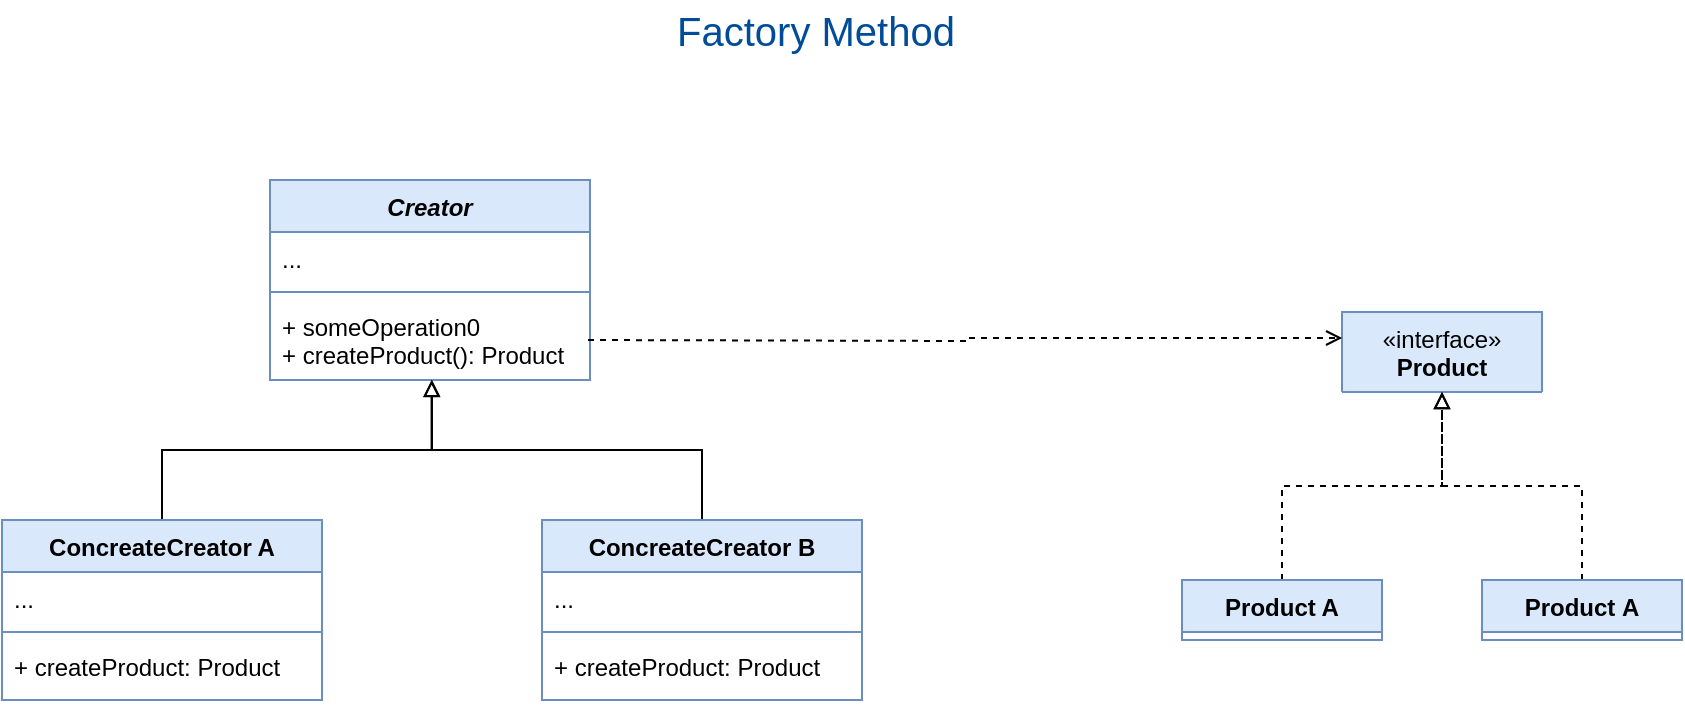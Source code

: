 <mxfile version="21.1.2" type="google">
  <diagram id="C5RBs43oDa-KdzZeNtuy" name="Page-1">
    <mxGraphModel grid="1" page="1" gridSize="10" guides="1" tooltips="1" connect="1" arrows="1" fold="1" pageScale="1" pageWidth="827" pageHeight="1169" math="0" shadow="0">
      <root>
        <mxCell id="WIyWlLk6GJQsqaUBKTNV-0" />
        <mxCell id="WIyWlLk6GJQsqaUBKTNV-1" parent="WIyWlLk6GJQsqaUBKTNV-0" />
        <mxCell id="VCJESpt-KBv_fy-IKeRf-0" value="&lt;i&gt;Creator&lt;/i&gt;" style="swimlane;fontStyle=1;align=center;verticalAlign=top;childLayout=stackLayout;horizontal=1;startSize=26;horizontalStack=0;resizeParent=1;resizeParentMax=0;resizeLast=0;collapsible=1;marginBottom=0;whiteSpace=wrap;html=1;fillColor=#dae8fc;strokeColor=#6c8ebf;" vertex="1" parent="WIyWlLk6GJQsqaUBKTNV-1">
          <mxGeometry x="334" y="140" width="160" height="100" as="geometry" />
        </mxCell>
        <mxCell id="VCJESpt-KBv_fy-IKeRf-1" value="..." style="text;strokeColor=none;fillColor=none;align=left;verticalAlign=top;spacingLeft=4;spacingRight=4;overflow=hidden;rotatable=0;points=[[0,0.5],[1,0.5]];portConstraint=eastwest;whiteSpace=wrap;html=1;" vertex="1" parent="VCJESpt-KBv_fy-IKeRf-0">
          <mxGeometry y="26" width="160" height="26" as="geometry" />
        </mxCell>
        <mxCell id="VCJESpt-KBv_fy-IKeRf-2" value="" style="line;strokeWidth=1;fillColor=none;align=left;verticalAlign=middle;spacingTop=-1;spacingLeft=3;spacingRight=3;rotatable=0;labelPosition=right;points=[];portConstraint=eastwest;strokeColor=inherit;" vertex="1" parent="VCJESpt-KBv_fy-IKeRf-0">
          <mxGeometry y="52" width="160" height="8" as="geometry" />
        </mxCell>
        <mxCell id="VCJESpt-KBv_fy-IKeRf-3" value="&lt;div&gt;+ someOperation0&lt;/div&gt;&lt;div&gt;+ createProduct(): Product&lt;/div&gt;" style="text;strokeColor=none;fillColor=none;align=left;verticalAlign=top;spacingLeft=4;spacingRight=4;overflow=hidden;rotatable=0;points=[[0,0.5],[1,0.5]];portConstraint=eastwest;whiteSpace=wrap;html=1;" vertex="1" parent="VCJESpt-KBv_fy-IKeRf-0">
          <mxGeometry y="60" width="160" height="40" as="geometry" />
        </mxCell>
        <mxCell id="VCJESpt-KBv_fy-IKeRf-12" style="edgeStyle=orthogonalEdgeStyle;rounded=0;orthogonalLoop=1;jettySize=auto;html=1;exitX=0.5;exitY=0;exitDx=0;exitDy=0;endArrow=block;endFill=0;entryX=0.505;entryY=1;entryDx=0;entryDy=0;entryPerimeter=0;" edge="1" parent="WIyWlLk6GJQsqaUBKTNV-1" source="VCJESpt-KBv_fy-IKeRf-4" target="VCJESpt-KBv_fy-IKeRf-3">
          <mxGeometry relative="1" as="geometry">
            <mxPoint x="420" y="260" as="targetPoint" />
          </mxGeometry>
        </mxCell>
        <mxCell id="VCJESpt-KBv_fy-IKeRf-4" value="ConcreateCreator A" style="swimlane;fontStyle=1;align=center;verticalAlign=top;childLayout=stackLayout;horizontal=1;startSize=26;horizontalStack=0;resizeParent=1;resizeParentMax=0;resizeLast=0;collapsible=1;marginBottom=0;whiteSpace=wrap;html=1;fillColor=#dae8fc;strokeColor=#6c8ebf;" vertex="1" parent="WIyWlLk6GJQsqaUBKTNV-1">
          <mxGeometry x="200" y="310" width="160" height="90" as="geometry" />
        </mxCell>
        <mxCell id="VCJESpt-KBv_fy-IKeRf-5" value="..." style="text;strokeColor=none;fillColor=none;align=left;verticalAlign=top;spacingLeft=4;spacingRight=4;overflow=hidden;rotatable=0;points=[[0,0.5],[1,0.5]];portConstraint=eastwest;whiteSpace=wrap;html=1;" vertex="1" parent="VCJESpt-KBv_fy-IKeRf-4">
          <mxGeometry y="26" width="160" height="26" as="geometry" />
        </mxCell>
        <mxCell id="VCJESpt-KBv_fy-IKeRf-6" value="" style="line;strokeWidth=1;fillColor=none;align=left;verticalAlign=middle;spacingTop=-1;spacingLeft=3;spacingRight=3;rotatable=0;labelPosition=right;points=[];portConstraint=eastwest;strokeColor=inherit;" vertex="1" parent="VCJESpt-KBv_fy-IKeRf-4">
          <mxGeometry y="52" width="160" height="8" as="geometry" />
        </mxCell>
        <mxCell id="VCJESpt-KBv_fy-IKeRf-7" value="&lt;div&gt;+ createProduct: Product&lt;br&gt;&lt;/div&gt;" style="text;strokeColor=none;fillColor=none;align=left;verticalAlign=top;spacingLeft=4;spacingRight=4;overflow=hidden;rotatable=0;points=[[0,0.5],[1,0.5]];portConstraint=eastwest;whiteSpace=wrap;html=1;" vertex="1" parent="VCJESpt-KBv_fy-IKeRf-4">
          <mxGeometry y="60" width="160" height="30" as="geometry" />
        </mxCell>
        <mxCell id="VCJESpt-KBv_fy-IKeRf-13" style="edgeStyle=orthogonalEdgeStyle;rounded=0;orthogonalLoop=1;jettySize=auto;html=1;exitX=0.5;exitY=0;exitDx=0;exitDy=0;entryX=0.506;entryY=0.996;entryDx=0;entryDy=0;entryPerimeter=0;endArrow=block;endFill=0;" edge="1" parent="WIyWlLk6GJQsqaUBKTNV-1" source="VCJESpt-KBv_fy-IKeRf-8" target="VCJESpt-KBv_fy-IKeRf-3">
          <mxGeometry relative="1" as="geometry" />
        </mxCell>
        <mxCell id="VCJESpt-KBv_fy-IKeRf-8" value="ConcreateCreator B" style="swimlane;fontStyle=1;align=center;verticalAlign=top;childLayout=stackLayout;horizontal=1;startSize=26;horizontalStack=0;resizeParent=1;resizeParentMax=0;resizeLast=0;collapsible=1;marginBottom=0;whiteSpace=wrap;html=1;fillColor=#dae8fc;strokeColor=#6c8ebf;" vertex="1" parent="WIyWlLk6GJQsqaUBKTNV-1">
          <mxGeometry x="470" y="310" width="160" height="90" as="geometry" />
        </mxCell>
        <mxCell id="VCJESpt-KBv_fy-IKeRf-9" value="..." style="text;strokeColor=none;fillColor=none;align=left;verticalAlign=top;spacingLeft=4;spacingRight=4;overflow=hidden;rotatable=0;points=[[0,0.5],[1,0.5]];portConstraint=eastwest;whiteSpace=wrap;html=1;" vertex="1" parent="VCJESpt-KBv_fy-IKeRf-8">
          <mxGeometry y="26" width="160" height="26" as="geometry" />
        </mxCell>
        <mxCell id="VCJESpt-KBv_fy-IKeRf-10" value="" style="line;strokeWidth=1;fillColor=none;align=left;verticalAlign=middle;spacingTop=-1;spacingLeft=3;spacingRight=3;rotatable=0;labelPosition=right;points=[];portConstraint=eastwest;strokeColor=inherit;" vertex="1" parent="VCJESpt-KBv_fy-IKeRf-8">
          <mxGeometry y="52" width="160" height="8" as="geometry" />
        </mxCell>
        <mxCell id="VCJESpt-KBv_fy-IKeRf-11" value="&lt;div&gt;+ createProduct: Product&lt;br&gt;&lt;/div&gt;" style="text;strokeColor=none;fillColor=none;align=left;verticalAlign=top;spacingLeft=4;spacingRight=4;overflow=hidden;rotatable=0;points=[[0,0.5],[1,0.5]];portConstraint=eastwest;whiteSpace=wrap;html=1;" vertex="1" parent="VCJESpt-KBv_fy-IKeRf-8">
          <mxGeometry y="60" width="160" height="30" as="geometry" />
        </mxCell>
        <mxCell id="VCJESpt-KBv_fy-IKeRf-14" value="&lt;div&gt;&lt;span style=&quot;font-weight: normal;&quot;&gt;«interface»&lt;/span&gt;&lt;/div&gt;Product" style="swimlane;fontStyle=1;align=center;verticalAlign=top;childLayout=stackLayout;horizontal=1;startSize=40;horizontalStack=0;resizeParent=1;resizeParentMax=0;resizeLast=0;collapsible=1;marginBottom=0;whiteSpace=wrap;html=1;fillColor=#dae8fc;strokeColor=#6c8ebf;" collapsed="1" vertex="1" parent="WIyWlLk6GJQsqaUBKTNV-1">
          <mxGeometry x="870" y="206" width="100" height="40" as="geometry">
            <mxRectangle x="860" y="133" width="160" height="70" as="alternateBounds" />
          </mxGeometry>
        </mxCell>
        <mxCell id="VCJESpt-KBv_fy-IKeRf-17" value="&lt;div&gt;+ doStuff()&lt;/div&gt;" style="text;strokeColor=none;fillColor=none;align=left;verticalAlign=top;spacingLeft=4;spacingRight=4;overflow=hidden;rotatable=0;points=[[0,0.5],[1,0.5]];portConstraint=eastwest;whiteSpace=wrap;html=1;" vertex="1" parent="VCJESpt-KBv_fy-IKeRf-14">
          <mxGeometry y="40" width="160" height="30" as="geometry" />
        </mxCell>
        <mxCell id="VCJESpt-KBv_fy-IKeRf-27" style="edgeStyle=orthogonalEdgeStyle;rounded=0;orthogonalLoop=1;jettySize=auto;html=1;exitX=1;exitY=0.5;exitDx=0;exitDy=0;entryX=0.001;entryY=0.325;entryDx=0;entryDy=0;entryPerimeter=0;dashed=1;endArrow=open;endFill=0;" edge="1" parent="WIyWlLk6GJQsqaUBKTNV-1" target="VCJESpt-KBv_fy-IKeRf-17">
          <mxGeometry relative="1" as="geometry">
            <mxPoint x="493" y="220" as="sourcePoint" />
            <mxPoint x="859" y="220" as="targetPoint" />
          </mxGeometry>
        </mxCell>
        <mxCell id="VCJESpt-KBv_fy-IKeRf-36" style="edgeStyle=orthogonalEdgeStyle;rounded=0;orthogonalLoop=1;jettySize=auto;html=1;exitX=0.5;exitY=0;exitDx=0;exitDy=0;dashed=1;endArrow=block;endFill=0;" edge="1" parent="WIyWlLk6GJQsqaUBKTNV-1" source="VCJESpt-KBv_fy-IKeRf-28" target="VCJESpt-KBv_fy-IKeRf-14">
          <mxGeometry relative="1" as="geometry" />
        </mxCell>
        <mxCell id="VCJESpt-KBv_fy-IKeRf-28" value="Product A" style="swimlane;fontStyle=1;align=center;verticalAlign=top;childLayout=stackLayout;horizontal=1;startSize=26;horizontalStack=0;resizeParent=1;resizeParentMax=0;resizeLast=0;collapsible=1;marginBottom=0;whiteSpace=wrap;html=1;fillColor=#dae8fc;strokeColor=#6c8ebf;" collapsed="1" vertex="1" parent="WIyWlLk6GJQsqaUBKTNV-1">
          <mxGeometry x="790" y="340" width="100" height="30" as="geometry">
            <mxRectangle x="780" y="290" width="160" height="56" as="alternateBounds" />
          </mxGeometry>
        </mxCell>
        <mxCell id="VCJESpt-KBv_fy-IKeRf-31" value="&lt;div&gt;+ doStuff()&lt;br&gt;&lt;/div&gt;" style="text;strokeColor=none;fillColor=none;align=left;verticalAlign=top;spacingLeft=4;spacingRight=4;overflow=hidden;rotatable=0;points=[[0,0.5],[1,0.5]];portConstraint=eastwest;whiteSpace=wrap;html=1;" vertex="1" parent="VCJESpt-KBv_fy-IKeRf-28">
          <mxGeometry y="26" width="160" height="30" as="geometry" />
        </mxCell>
        <mxCell id="VCJESpt-KBv_fy-IKeRf-38" style="edgeStyle=orthogonalEdgeStyle;rounded=0;orthogonalLoop=1;jettySize=auto;html=1;exitX=0.5;exitY=0;exitDx=0;exitDy=0;dashed=1;endArrow=block;endFill=0;" edge="1" parent="WIyWlLk6GJQsqaUBKTNV-1" source="VCJESpt-KBv_fy-IKeRf-32" target="VCJESpt-KBv_fy-IKeRf-14">
          <mxGeometry relative="1" as="geometry">
            <mxPoint x="920" y="260" as="targetPoint" />
          </mxGeometry>
        </mxCell>
        <mxCell id="VCJESpt-KBv_fy-IKeRf-32" value="Product&amp;nbsp;A" style="swimlane;fontStyle=1;align=center;verticalAlign=top;childLayout=stackLayout;horizontal=1;startSize=26;horizontalStack=0;resizeParent=1;resizeParentMax=0;resizeLast=0;collapsible=1;marginBottom=0;whiteSpace=wrap;html=1;fillColor=#dae8fc;strokeColor=#6c8ebf;" collapsed="1" vertex="1" parent="WIyWlLk6GJQsqaUBKTNV-1">
          <mxGeometry x="940" y="340" width="100" height="30" as="geometry">
            <mxRectangle x="930" y="290" width="160" height="56" as="alternateBounds" />
          </mxGeometry>
        </mxCell>
        <mxCell id="VCJESpt-KBv_fy-IKeRf-35" value="&lt;div&gt;+ doStuff()&lt;br&gt;&lt;/div&gt;" style="text;strokeColor=none;fillColor=none;align=left;verticalAlign=top;spacingLeft=4;spacingRight=4;overflow=hidden;rotatable=0;points=[[0,0.5],[1,0.5]];portConstraint=eastwest;whiteSpace=wrap;html=1;" vertex="1" parent="VCJESpt-KBv_fy-IKeRf-32">
          <mxGeometry y="26" width="160" height="30" as="geometry" />
        </mxCell>
        <mxCell id="VCJESpt-KBv_fy-IKeRf-40" value="Factory Method" style="text;html=1;strokeColor=none;fillColor=none;align=center;verticalAlign=middle;whiteSpace=wrap;rounded=0;fontSize=20;fontColor=#004C99;" vertex="1" parent="WIyWlLk6GJQsqaUBKTNV-1">
          <mxGeometry x="494" y="50" width="226" height="30" as="geometry" />
        </mxCell>
      </root>
    </mxGraphModel>
  </diagram>
</mxfile>
